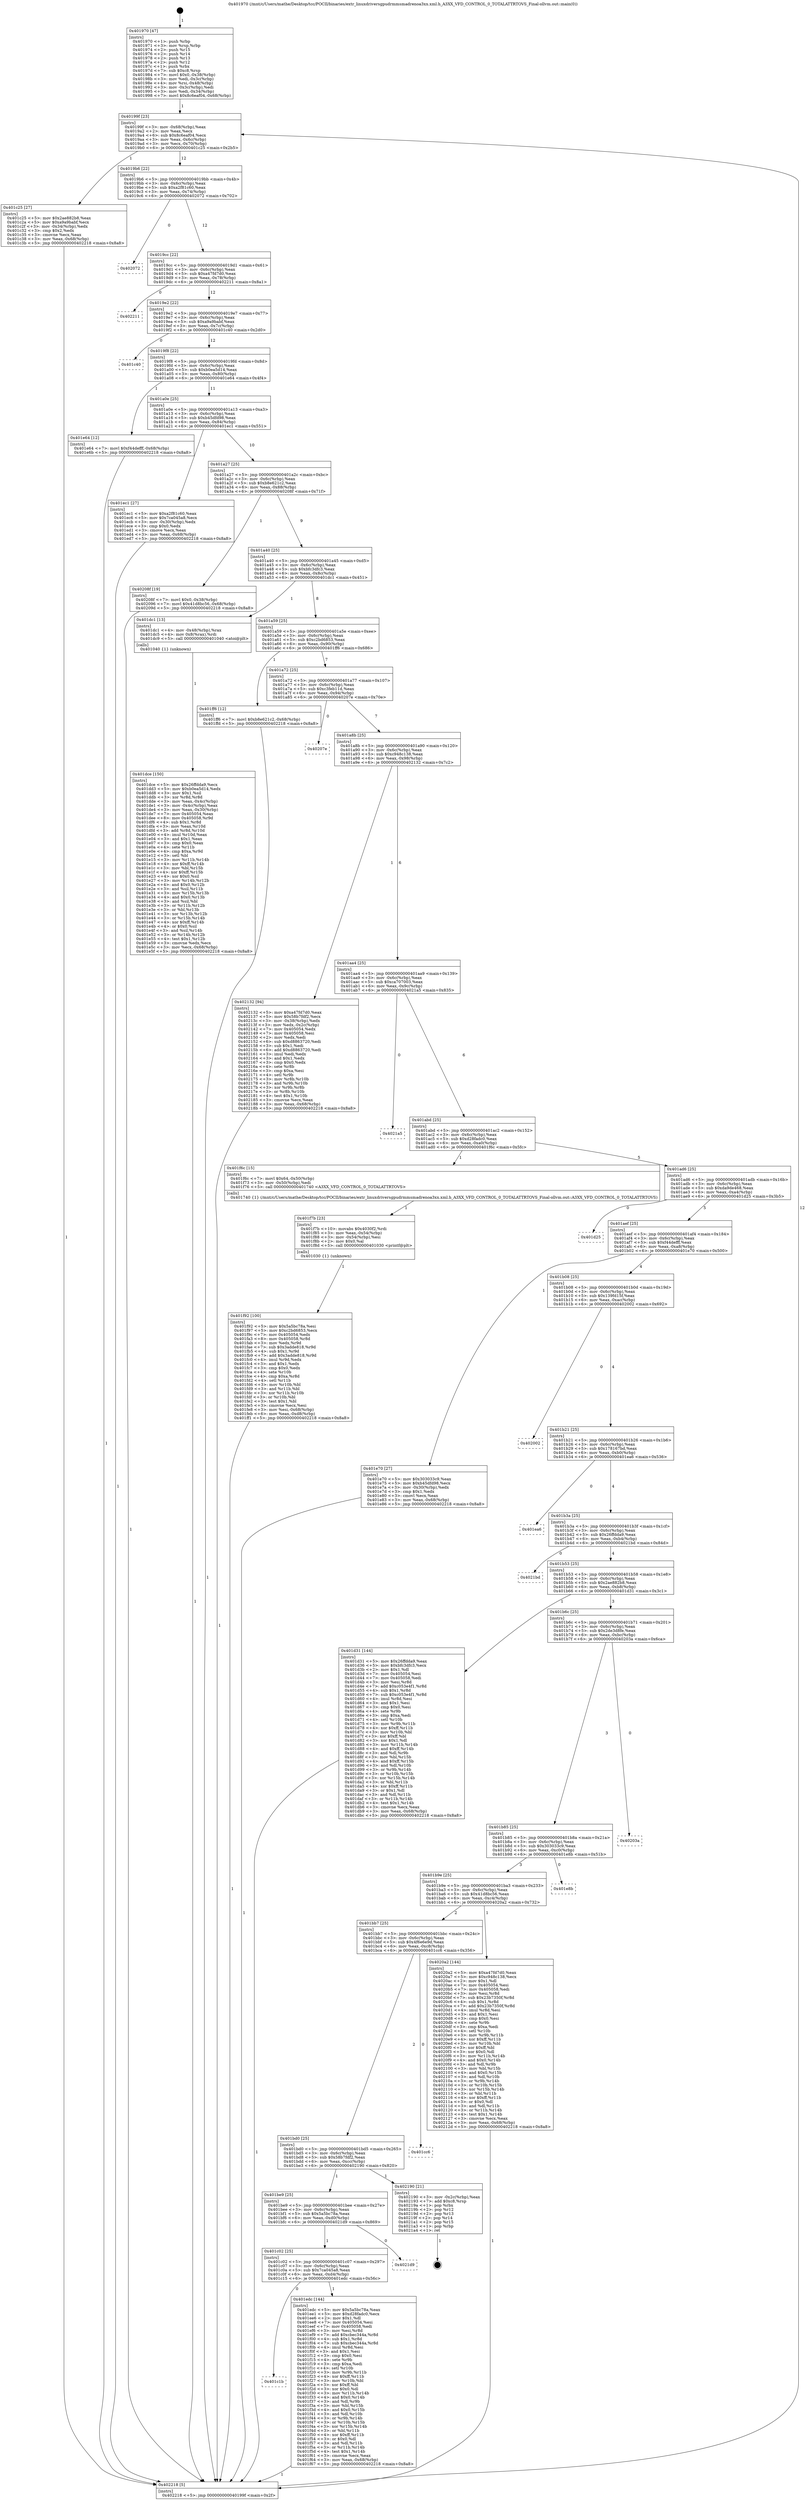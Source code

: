 digraph "0x401970" {
  label = "0x401970 (/mnt/c/Users/mathe/Desktop/tcc/POCII/binaries/extr_linuxdriversgpudrmmsmadrenoa3xx.xml.h_A3XX_VFD_CONTROL_0_TOTALATTRTOVS_Final-ollvm.out::main(0))"
  labelloc = "t"
  node[shape=record]

  Entry [label="",width=0.3,height=0.3,shape=circle,fillcolor=black,style=filled]
  "0x40199f" [label="{
     0x40199f [23]\l
     | [instrs]\l
     &nbsp;&nbsp;0x40199f \<+3\>: mov -0x68(%rbp),%eax\l
     &nbsp;&nbsp;0x4019a2 \<+2\>: mov %eax,%ecx\l
     &nbsp;&nbsp;0x4019a4 \<+6\>: sub $0x8c6eaf04,%ecx\l
     &nbsp;&nbsp;0x4019aa \<+3\>: mov %eax,-0x6c(%rbp)\l
     &nbsp;&nbsp;0x4019ad \<+3\>: mov %ecx,-0x70(%rbp)\l
     &nbsp;&nbsp;0x4019b0 \<+6\>: je 0000000000401c25 \<main+0x2b5\>\l
  }"]
  "0x401c25" [label="{
     0x401c25 [27]\l
     | [instrs]\l
     &nbsp;&nbsp;0x401c25 \<+5\>: mov $0x2ae882b8,%eax\l
     &nbsp;&nbsp;0x401c2a \<+5\>: mov $0xa9a9babf,%ecx\l
     &nbsp;&nbsp;0x401c2f \<+3\>: mov -0x34(%rbp),%edx\l
     &nbsp;&nbsp;0x401c32 \<+3\>: cmp $0x2,%edx\l
     &nbsp;&nbsp;0x401c35 \<+3\>: cmovne %ecx,%eax\l
     &nbsp;&nbsp;0x401c38 \<+3\>: mov %eax,-0x68(%rbp)\l
     &nbsp;&nbsp;0x401c3b \<+5\>: jmp 0000000000402218 \<main+0x8a8\>\l
  }"]
  "0x4019b6" [label="{
     0x4019b6 [22]\l
     | [instrs]\l
     &nbsp;&nbsp;0x4019b6 \<+5\>: jmp 00000000004019bb \<main+0x4b\>\l
     &nbsp;&nbsp;0x4019bb \<+3\>: mov -0x6c(%rbp),%eax\l
     &nbsp;&nbsp;0x4019be \<+5\>: sub $0xa2f81c60,%eax\l
     &nbsp;&nbsp;0x4019c3 \<+3\>: mov %eax,-0x74(%rbp)\l
     &nbsp;&nbsp;0x4019c6 \<+6\>: je 0000000000402072 \<main+0x702\>\l
  }"]
  "0x402218" [label="{
     0x402218 [5]\l
     | [instrs]\l
     &nbsp;&nbsp;0x402218 \<+5\>: jmp 000000000040199f \<main+0x2f\>\l
  }"]
  "0x401970" [label="{
     0x401970 [47]\l
     | [instrs]\l
     &nbsp;&nbsp;0x401970 \<+1\>: push %rbp\l
     &nbsp;&nbsp;0x401971 \<+3\>: mov %rsp,%rbp\l
     &nbsp;&nbsp;0x401974 \<+2\>: push %r15\l
     &nbsp;&nbsp;0x401976 \<+2\>: push %r14\l
     &nbsp;&nbsp;0x401978 \<+2\>: push %r13\l
     &nbsp;&nbsp;0x40197a \<+2\>: push %r12\l
     &nbsp;&nbsp;0x40197c \<+1\>: push %rbx\l
     &nbsp;&nbsp;0x40197d \<+7\>: sub $0xc8,%rsp\l
     &nbsp;&nbsp;0x401984 \<+7\>: movl $0x0,-0x38(%rbp)\l
     &nbsp;&nbsp;0x40198b \<+3\>: mov %edi,-0x3c(%rbp)\l
     &nbsp;&nbsp;0x40198e \<+4\>: mov %rsi,-0x48(%rbp)\l
     &nbsp;&nbsp;0x401992 \<+3\>: mov -0x3c(%rbp),%edi\l
     &nbsp;&nbsp;0x401995 \<+3\>: mov %edi,-0x34(%rbp)\l
     &nbsp;&nbsp;0x401998 \<+7\>: movl $0x8c6eaf04,-0x68(%rbp)\l
  }"]
  Exit [label="",width=0.3,height=0.3,shape=circle,fillcolor=black,style=filled,peripheries=2]
  "0x402072" [label="{
     0x402072\l
  }", style=dashed]
  "0x4019cc" [label="{
     0x4019cc [22]\l
     | [instrs]\l
     &nbsp;&nbsp;0x4019cc \<+5\>: jmp 00000000004019d1 \<main+0x61\>\l
     &nbsp;&nbsp;0x4019d1 \<+3\>: mov -0x6c(%rbp),%eax\l
     &nbsp;&nbsp;0x4019d4 \<+5\>: sub $0xa47fd7d0,%eax\l
     &nbsp;&nbsp;0x4019d9 \<+3\>: mov %eax,-0x78(%rbp)\l
     &nbsp;&nbsp;0x4019dc \<+6\>: je 0000000000402211 \<main+0x8a1\>\l
  }"]
  "0x401f92" [label="{
     0x401f92 [100]\l
     | [instrs]\l
     &nbsp;&nbsp;0x401f92 \<+5\>: mov $0x5a5bc78a,%esi\l
     &nbsp;&nbsp;0x401f97 \<+5\>: mov $0xc2bd6853,%ecx\l
     &nbsp;&nbsp;0x401f9c \<+7\>: mov 0x405054,%edx\l
     &nbsp;&nbsp;0x401fa3 \<+8\>: mov 0x405058,%r8d\l
     &nbsp;&nbsp;0x401fab \<+3\>: mov %edx,%r9d\l
     &nbsp;&nbsp;0x401fae \<+7\>: sub $0x3adde818,%r9d\l
     &nbsp;&nbsp;0x401fb5 \<+4\>: sub $0x1,%r9d\l
     &nbsp;&nbsp;0x401fb9 \<+7\>: add $0x3adde818,%r9d\l
     &nbsp;&nbsp;0x401fc0 \<+4\>: imul %r9d,%edx\l
     &nbsp;&nbsp;0x401fc4 \<+3\>: and $0x1,%edx\l
     &nbsp;&nbsp;0x401fc7 \<+3\>: cmp $0x0,%edx\l
     &nbsp;&nbsp;0x401fca \<+4\>: sete %r10b\l
     &nbsp;&nbsp;0x401fce \<+4\>: cmp $0xa,%r8d\l
     &nbsp;&nbsp;0x401fd2 \<+4\>: setl %r11b\l
     &nbsp;&nbsp;0x401fd6 \<+3\>: mov %r10b,%bl\l
     &nbsp;&nbsp;0x401fd9 \<+3\>: and %r11b,%bl\l
     &nbsp;&nbsp;0x401fdc \<+3\>: xor %r11b,%r10b\l
     &nbsp;&nbsp;0x401fdf \<+3\>: or %r10b,%bl\l
     &nbsp;&nbsp;0x401fe2 \<+3\>: test $0x1,%bl\l
     &nbsp;&nbsp;0x401fe5 \<+3\>: cmovne %ecx,%esi\l
     &nbsp;&nbsp;0x401fe8 \<+3\>: mov %esi,-0x68(%rbp)\l
     &nbsp;&nbsp;0x401feb \<+6\>: mov %eax,-0xd8(%rbp)\l
     &nbsp;&nbsp;0x401ff1 \<+5\>: jmp 0000000000402218 \<main+0x8a8\>\l
  }"]
  "0x402211" [label="{
     0x402211\l
  }", style=dashed]
  "0x4019e2" [label="{
     0x4019e2 [22]\l
     | [instrs]\l
     &nbsp;&nbsp;0x4019e2 \<+5\>: jmp 00000000004019e7 \<main+0x77\>\l
     &nbsp;&nbsp;0x4019e7 \<+3\>: mov -0x6c(%rbp),%eax\l
     &nbsp;&nbsp;0x4019ea \<+5\>: sub $0xa9a9babf,%eax\l
     &nbsp;&nbsp;0x4019ef \<+3\>: mov %eax,-0x7c(%rbp)\l
     &nbsp;&nbsp;0x4019f2 \<+6\>: je 0000000000401c40 \<main+0x2d0\>\l
  }"]
  "0x401f7b" [label="{
     0x401f7b [23]\l
     | [instrs]\l
     &nbsp;&nbsp;0x401f7b \<+10\>: movabs $0x4030f2,%rdi\l
     &nbsp;&nbsp;0x401f85 \<+3\>: mov %eax,-0x54(%rbp)\l
     &nbsp;&nbsp;0x401f88 \<+3\>: mov -0x54(%rbp),%esi\l
     &nbsp;&nbsp;0x401f8b \<+2\>: mov $0x0,%al\l
     &nbsp;&nbsp;0x401f8d \<+5\>: call 0000000000401030 \<printf@plt\>\l
     | [calls]\l
     &nbsp;&nbsp;0x401030 \{1\} (unknown)\l
  }"]
  "0x401c40" [label="{
     0x401c40\l
  }", style=dashed]
  "0x4019f8" [label="{
     0x4019f8 [22]\l
     | [instrs]\l
     &nbsp;&nbsp;0x4019f8 \<+5\>: jmp 00000000004019fd \<main+0x8d\>\l
     &nbsp;&nbsp;0x4019fd \<+3\>: mov -0x6c(%rbp),%eax\l
     &nbsp;&nbsp;0x401a00 \<+5\>: sub $0xb0ea5d14,%eax\l
     &nbsp;&nbsp;0x401a05 \<+3\>: mov %eax,-0x80(%rbp)\l
     &nbsp;&nbsp;0x401a08 \<+6\>: je 0000000000401e64 \<main+0x4f4\>\l
  }"]
  "0x401c1b" [label="{
     0x401c1b\l
  }", style=dashed]
  "0x401e64" [label="{
     0x401e64 [12]\l
     | [instrs]\l
     &nbsp;&nbsp;0x401e64 \<+7\>: movl $0xf44defff,-0x68(%rbp)\l
     &nbsp;&nbsp;0x401e6b \<+5\>: jmp 0000000000402218 \<main+0x8a8\>\l
  }"]
  "0x401a0e" [label="{
     0x401a0e [25]\l
     | [instrs]\l
     &nbsp;&nbsp;0x401a0e \<+5\>: jmp 0000000000401a13 \<main+0xa3\>\l
     &nbsp;&nbsp;0x401a13 \<+3\>: mov -0x6c(%rbp),%eax\l
     &nbsp;&nbsp;0x401a16 \<+5\>: sub $0xb45dfd98,%eax\l
     &nbsp;&nbsp;0x401a1b \<+6\>: mov %eax,-0x84(%rbp)\l
     &nbsp;&nbsp;0x401a21 \<+6\>: je 0000000000401ec1 \<main+0x551\>\l
  }"]
  "0x401edc" [label="{
     0x401edc [144]\l
     | [instrs]\l
     &nbsp;&nbsp;0x401edc \<+5\>: mov $0x5a5bc78a,%eax\l
     &nbsp;&nbsp;0x401ee1 \<+5\>: mov $0xd28fadc0,%ecx\l
     &nbsp;&nbsp;0x401ee6 \<+2\>: mov $0x1,%dl\l
     &nbsp;&nbsp;0x401ee8 \<+7\>: mov 0x405054,%esi\l
     &nbsp;&nbsp;0x401eef \<+7\>: mov 0x405058,%edi\l
     &nbsp;&nbsp;0x401ef6 \<+3\>: mov %esi,%r8d\l
     &nbsp;&nbsp;0x401ef9 \<+7\>: add $0xcbec344a,%r8d\l
     &nbsp;&nbsp;0x401f00 \<+4\>: sub $0x1,%r8d\l
     &nbsp;&nbsp;0x401f04 \<+7\>: sub $0xcbec344a,%r8d\l
     &nbsp;&nbsp;0x401f0b \<+4\>: imul %r8d,%esi\l
     &nbsp;&nbsp;0x401f0f \<+3\>: and $0x1,%esi\l
     &nbsp;&nbsp;0x401f12 \<+3\>: cmp $0x0,%esi\l
     &nbsp;&nbsp;0x401f15 \<+4\>: sete %r9b\l
     &nbsp;&nbsp;0x401f19 \<+3\>: cmp $0xa,%edi\l
     &nbsp;&nbsp;0x401f1c \<+4\>: setl %r10b\l
     &nbsp;&nbsp;0x401f20 \<+3\>: mov %r9b,%r11b\l
     &nbsp;&nbsp;0x401f23 \<+4\>: xor $0xff,%r11b\l
     &nbsp;&nbsp;0x401f27 \<+3\>: mov %r10b,%bl\l
     &nbsp;&nbsp;0x401f2a \<+3\>: xor $0xff,%bl\l
     &nbsp;&nbsp;0x401f2d \<+3\>: xor $0x0,%dl\l
     &nbsp;&nbsp;0x401f30 \<+3\>: mov %r11b,%r14b\l
     &nbsp;&nbsp;0x401f33 \<+4\>: and $0x0,%r14b\l
     &nbsp;&nbsp;0x401f37 \<+3\>: and %dl,%r9b\l
     &nbsp;&nbsp;0x401f3a \<+3\>: mov %bl,%r15b\l
     &nbsp;&nbsp;0x401f3d \<+4\>: and $0x0,%r15b\l
     &nbsp;&nbsp;0x401f41 \<+3\>: and %dl,%r10b\l
     &nbsp;&nbsp;0x401f44 \<+3\>: or %r9b,%r14b\l
     &nbsp;&nbsp;0x401f47 \<+3\>: or %r10b,%r15b\l
     &nbsp;&nbsp;0x401f4a \<+3\>: xor %r15b,%r14b\l
     &nbsp;&nbsp;0x401f4d \<+3\>: or %bl,%r11b\l
     &nbsp;&nbsp;0x401f50 \<+4\>: xor $0xff,%r11b\l
     &nbsp;&nbsp;0x401f54 \<+3\>: or $0x0,%dl\l
     &nbsp;&nbsp;0x401f57 \<+3\>: and %dl,%r11b\l
     &nbsp;&nbsp;0x401f5a \<+3\>: or %r11b,%r14b\l
     &nbsp;&nbsp;0x401f5d \<+4\>: test $0x1,%r14b\l
     &nbsp;&nbsp;0x401f61 \<+3\>: cmovne %ecx,%eax\l
     &nbsp;&nbsp;0x401f64 \<+3\>: mov %eax,-0x68(%rbp)\l
     &nbsp;&nbsp;0x401f67 \<+5\>: jmp 0000000000402218 \<main+0x8a8\>\l
  }"]
  "0x401ec1" [label="{
     0x401ec1 [27]\l
     | [instrs]\l
     &nbsp;&nbsp;0x401ec1 \<+5\>: mov $0xa2f81c60,%eax\l
     &nbsp;&nbsp;0x401ec6 \<+5\>: mov $0x7ca045a8,%ecx\l
     &nbsp;&nbsp;0x401ecb \<+3\>: mov -0x30(%rbp),%edx\l
     &nbsp;&nbsp;0x401ece \<+3\>: cmp $0x0,%edx\l
     &nbsp;&nbsp;0x401ed1 \<+3\>: cmove %ecx,%eax\l
     &nbsp;&nbsp;0x401ed4 \<+3\>: mov %eax,-0x68(%rbp)\l
     &nbsp;&nbsp;0x401ed7 \<+5\>: jmp 0000000000402218 \<main+0x8a8\>\l
  }"]
  "0x401a27" [label="{
     0x401a27 [25]\l
     | [instrs]\l
     &nbsp;&nbsp;0x401a27 \<+5\>: jmp 0000000000401a2c \<main+0xbc\>\l
     &nbsp;&nbsp;0x401a2c \<+3\>: mov -0x6c(%rbp),%eax\l
     &nbsp;&nbsp;0x401a2f \<+5\>: sub $0xb8e621c2,%eax\l
     &nbsp;&nbsp;0x401a34 \<+6\>: mov %eax,-0x88(%rbp)\l
     &nbsp;&nbsp;0x401a3a \<+6\>: je 000000000040208f \<main+0x71f\>\l
  }"]
  "0x401c02" [label="{
     0x401c02 [25]\l
     | [instrs]\l
     &nbsp;&nbsp;0x401c02 \<+5\>: jmp 0000000000401c07 \<main+0x297\>\l
     &nbsp;&nbsp;0x401c07 \<+3\>: mov -0x6c(%rbp),%eax\l
     &nbsp;&nbsp;0x401c0a \<+5\>: sub $0x7ca045a8,%eax\l
     &nbsp;&nbsp;0x401c0f \<+6\>: mov %eax,-0xd4(%rbp)\l
     &nbsp;&nbsp;0x401c15 \<+6\>: je 0000000000401edc \<main+0x56c\>\l
  }"]
  "0x40208f" [label="{
     0x40208f [19]\l
     | [instrs]\l
     &nbsp;&nbsp;0x40208f \<+7\>: movl $0x0,-0x38(%rbp)\l
     &nbsp;&nbsp;0x402096 \<+7\>: movl $0x41d8bc56,-0x68(%rbp)\l
     &nbsp;&nbsp;0x40209d \<+5\>: jmp 0000000000402218 \<main+0x8a8\>\l
  }"]
  "0x401a40" [label="{
     0x401a40 [25]\l
     | [instrs]\l
     &nbsp;&nbsp;0x401a40 \<+5\>: jmp 0000000000401a45 \<main+0xd5\>\l
     &nbsp;&nbsp;0x401a45 \<+3\>: mov -0x6c(%rbp),%eax\l
     &nbsp;&nbsp;0x401a48 \<+5\>: sub $0xbfc3dfc3,%eax\l
     &nbsp;&nbsp;0x401a4d \<+6\>: mov %eax,-0x8c(%rbp)\l
     &nbsp;&nbsp;0x401a53 \<+6\>: je 0000000000401dc1 \<main+0x451\>\l
  }"]
  "0x4021d9" [label="{
     0x4021d9\l
  }", style=dashed]
  "0x401dc1" [label="{
     0x401dc1 [13]\l
     | [instrs]\l
     &nbsp;&nbsp;0x401dc1 \<+4\>: mov -0x48(%rbp),%rax\l
     &nbsp;&nbsp;0x401dc5 \<+4\>: mov 0x8(%rax),%rdi\l
     &nbsp;&nbsp;0x401dc9 \<+5\>: call 0000000000401040 \<atoi@plt\>\l
     | [calls]\l
     &nbsp;&nbsp;0x401040 \{1\} (unknown)\l
  }"]
  "0x401a59" [label="{
     0x401a59 [25]\l
     | [instrs]\l
     &nbsp;&nbsp;0x401a59 \<+5\>: jmp 0000000000401a5e \<main+0xee\>\l
     &nbsp;&nbsp;0x401a5e \<+3\>: mov -0x6c(%rbp),%eax\l
     &nbsp;&nbsp;0x401a61 \<+5\>: sub $0xc2bd6853,%eax\l
     &nbsp;&nbsp;0x401a66 \<+6\>: mov %eax,-0x90(%rbp)\l
     &nbsp;&nbsp;0x401a6c \<+6\>: je 0000000000401ff6 \<main+0x686\>\l
  }"]
  "0x401be9" [label="{
     0x401be9 [25]\l
     | [instrs]\l
     &nbsp;&nbsp;0x401be9 \<+5\>: jmp 0000000000401bee \<main+0x27e\>\l
     &nbsp;&nbsp;0x401bee \<+3\>: mov -0x6c(%rbp),%eax\l
     &nbsp;&nbsp;0x401bf1 \<+5\>: sub $0x5a5bc78a,%eax\l
     &nbsp;&nbsp;0x401bf6 \<+6\>: mov %eax,-0xd0(%rbp)\l
     &nbsp;&nbsp;0x401bfc \<+6\>: je 00000000004021d9 \<main+0x869\>\l
  }"]
  "0x401ff6" [label="{
     0x401ff6 [12]\l
     | [instrs]\l
     &nbsp;&nbsp;0x401ff6 \<+7\>: movl $0xb8e621c2,-0x68(%rbp)\l
     &nbsp;&nbsp;0x401ffd \<+5\>: jmp 0000000000402218 \<main+0x8a8\>\l
  }"]
  "0x401a72" [label="{
     0x401a72 [25]\l
     | [instrs]\l
     &nbsp;&nbsp;0x401a72 \<+5\>: jmp 0000000000401a77 \<main+0x107\>\l
     &nbsp;&nbsp;0x401a77 \<+3\>: mov -0x6c(%rbp),%eax\l
     &nbsp;&nbsp;0x401a7a \<+5\>: sub $0xc3feb11d,%eax\l
     &nbsp;&nbsp;0x401a7f \<+6\>: mov %eax,-0x94(%rbp)\l
     &nbsp;&nbsp;0x401a85 \<+6\>: je 000000000040207e \<main+0x70e\>\l
  }"]
  "0x402190" [label="{
     0x402190 [21]\l
     | [instrs]\l
     &nbsp;&nbsp;0x402190 \<+3\>: mov -0x2c(%rbp),%eax\l
     &nbsp;&nbsp;0x402193 \<+7\>: add $0xc8,%rsp\l
     &nbsp;&nbsp;0x40219a \<+1\>: pop %rbx\l
     &nbsp;&nbsp;0x40219b \<+2\>: pop %r12\l
     &nbsp;&nbsp;0x40219d \<+2\>: pop %r13\l
     &nbsp;&nbsp;0x40219f \<+2\>: pop %r14\l
     &nbsp;&nbsp;0x4021a1 \<+2\>: pop %r15\l
     &nbsp;&nbsp;0x4021a3 \<+1\>: pop %rbp\l
     &nbsp;&nbsp;0x4021a4 \<+1\>: ret\l
  }"]
  "0x40207e" [label="{
     0x40207e\l
  }", style=dashed]
  "0x401a8b" [label="{
     0x401a8b [25]\l
     | [instrs]\l
     &nbsp;&nbsp;0x401a8b \<+5\>: jmp 0000000000401a90 \<main+0x120\>\l
     &nbsp;&nbsp;0x401a90 \<+3\>: mov -0x6c(%rbp),%eax\l
     &nbsp;&nbsp;0x401a93 \<+5\>: sub $0xc948c138,%eax\l
     &nbsp;&nbsp;0x401a98 \<+6\>: mov %eax,-0x98(%rbp)\l
     &nbsp;&nbsp;0x401a9e \<+6\>: je 0000000000402132 \<main+0x7c2\>\l
  }"]
  "0x401bd0" [label="{
     0x401bd0 [25]\l
     | [instrs]\l
     &nbsp;&nbsp;0x401bd0 \<+5\>: jmp 0000000000401bd5 \<main+0x265\>\l
     &nbsp;&nbsp;0x401bd5 \<+3\>: mov -0x6c(%rbp),%eax\l
     &nbsp;&nbsp;0x401bd8 \<+5\>: sub $0x58b7fdf2,%eax\l
     &nbsp;&nbsp;0x401bdd \<+6\>: mov %eax,-0xcc(%rbp)\l
     &nbsp;&nbsp;0x401be3 \<+6\>: je 0000000000402190 \<main+0x820\>\l
  }"]
  "0x402132" [label="{
     0x402132 [94]\l
     | [instrs]\l
     &nbsp;&nbsp;0x402132 \<+5\>: mov $0xa47fd7d0,%eax\l
     &nbsp;&nbsp;0x402137 \<+5\>: mov $0x58b7fdf2,%ecx\l
     &nbsp;&nbsp;0x40213c \<+3\>: mov -0x38(%rbp),%edx\l
     &nbsp;&nbsp;0x40213f \<+3\>: mov %edx,-0x2c(%rbp)\l
     &nbsp;&nbsp;0x402142 \<+7\>: mov 0x405054,%edx\l
     &nbsp;&nbsp;0x402149 \<+7\>: mov 0x405058,%esi\l
     &nbsp;&nbsp;0x402150 \<+2\>: mov %edx,%edi\l
     &nbsp;&nbsp;0x402152 \<+6\>: sub $0xd8863720,%edi\l
     &nbsp;&nbsp;0x402158 \<+3\>: sub $0x1,%edi\l
     &nbsp;&nbsp;0x40215b \<+6\>: add $0xd8863720,%edi\l
     &nbsp;&nbsp;0x402161 \<+3\>: imul %edi,%edx\l
     &nbsp;&nbsp;0x402164 \<+3\>: and $0x1,%edx\l
     &nbsp;&nbsp;0x402167 \<+3\>: cmp $0x0,%edx\l
     &nbsp;&nbsp;0x40216a \<+4\>: sete %r8b\l
     &nbsp;&nbsp;0x40216e \<+3\>: cmp $0xa,%esi\l
     &nbsp;&nbsp;0x402171 \<+4\>: setl %r9b\l
     &nbsp;&nbsp;0x402175 \<+3\>: mov %r8b,%r10b\l
     &nbsp;&nbsp;0x402178 \<+3\>: and %r9b,%r10b\l
     &nbsp;&nbsp;0x40217b \<+3\>: xor %r9b,%r8b\l
     &nbsp;&nbsp;0x40217e \<+3\>: or %r8b,%r10b\l
     &nbsp;&nbsp;0x402181 \<+4\>: test $0x1,%r10b\l
     &nbsp;&nbsp;0x402185 \<+3\>: cmovne %ecx,%eax\l
     &nbsp;&nbsp;0x402188 \<+3\>: mov %eax,-0x68(%rbp)\l
     &nbsp;&nbsp;0x40218b \<+5\>: jmp 0000000000402218 \<main+0x8a8\>\l
  }"]
  "0x401aa4" [label="{
     0x401aa4 [25]\l
     | [instrs]\l
     &nbsp;&nbsp;0x401aa4 \<+5\>: jmp 0000000000401aa9 \<main+0x139\>\l
     &nbsp;&nbsp;0x401aa9 \<+3\>: mov -0x6c(%rbp),%eax\l
     &nbsp;&nbsp;0x401aac \<+5\>: sub $0xca707003,%eax\l
     &nbsp;&nbsp;0x401ab1 \<+6\>: mov %eax,-0x9c(%rbp)\l
     &nbsp;&nbsp;0x401ab7 \<+6\>: je 00000000004021a5 \<main+0x835\>\l
  }"]
  "0x401cc6" [label="{
     0x401cc6\l
  }", style=dashed]
  "0x4021a5" [label="{
     0x4021a5\l
  }", style=dashed]
  "0x401abd" [label="{
     0x401abd [25]\l
     | [instrs]\l
     &nbsp;&nbsp;0x401abd \<+5\>: jmp 0000000000401ac2 \<main+0x152\>\l
     &nbsp;&nbsp;0x401ac2 \<+3\>: mov -0x6c(%rbp),%eax\l
     &nbsp;&nbsp;0x401ac5 \<+5\>: sub $0xd28fadc0,%eax\l
     &nbsp;&nbsp;0x401aca \<+6\>: mov %eax,-0xa0(%rbp)\l
     &nbsp;&nbsp;0x401ad0 \<+6\>: je 0000000000401f6c \<main+0x5fc\>\l
  }"]
  "0x401bb7" [label="{
     0x401bb7 [25]\l
     | [instrs]\l
     &nbsp;&nbsp;0x401bb7 \<+5\>: jmp 0000000000401bbc \<main+0x24c\>\l
     &nbsp;&nbsp;0x401bbc \<+3\>: mov -0x6c(%rbp),%eax\l
     &nbsp;&nbsp;0x401bbf \<+5\>: sub $0x4f6e6e9d,%eax\l
     &nbsp;&nbsp;0x401bc4 \<+6\>: mov %eax,-0xc8(%rbp)\l
     &nbsp;&nbsp;0x401bca \<+6\>: je 0000000000401cc6 \<main+0x356\>\l
  }"]
  "0x401f6c" [label="{
     0x401f6c [15]\l
     | [instrs]\l
     &nbsp;&nbsp;0x401f6c \<+7\>: movl $0x64,-0x50(%rbp)\l
     &nbsp;&nbsp;0x401f73 \<+3\>: mov -0x50(%rbp),%edi\l
     &nbsp;&nbsp;0x401f76 \<+5\>: call 0000000000401740 \<A3XX_VFD_CONTROL_0_TOTALATTRTOVS\>\l
     | [calls]\l
     &nbsp;&nbsp;0x401740 \{1\} (/mnt/c/Users/mathe/Desktop/tcc/POCII/binaries/extr_linuxdriversgpudrmmsmadrenoa3xx.xml.h_A3XX_VFD_CONTROL_0_TOTALATTRTOVS_Final-ollvm.out::A3XX_VFD_CONTROL_0_TOTALATTRTOVS)\l
  }"]
  "0x401ad6" [label="{
     0x401ad6 [25]\l
     | [instrs]\l
     &nbsp;&nbsp;0x401ad6 \<+5\>: jmp 0000000000401adb \<main+0x16b\>\l
     &nbsp;&nbsp;0x401adb \<+3\>: mov -0x6c(%rbp),%eax\l
     &nbsp;&nbsp;0x401ade \<+5\>: sub $0xda9de468,%eax\l
     &nbsp;&nbsp;0x401ae3 \<+6\>: mov %eax,-0xa4(%rbp)\l
     &nbsp;&nbsp;0x401ae9 \<+6\>: je 0000000000401d25 \<main+0x3b5\>\l
  }"]
  "0x4020a2" [label="{
     0x4020a2 [144]\l
     | [instrs]\l
     &nbsp;&nbsp;0x4020a2 \<+5\>: mov $0xa47fd7d0,%eax\l
     &nbsp;&nbsp;0x4020a7 \<+5\>: mov $0xc948c138,%ecx\l
     &nbsp;&nbsp;0x4020ac \<+2\>: mov $0x1,%dl\l
     &nbsp;&nbsp;0x4020ae \<+7\>: mov 0x405054,%esi\l
     &nbsp;&nbsp;0x4020b5 \<+7\>: mov 0x405058,%edi\l
     &nbsp;&nbsp;0x4020bc \<+3\>: mov %esi,%r8d\l
     &nbsp;&nbsp;0x4020bf \<+7\>: sub $0x23b7350f,%r8d\l
     &nbsp;&nbsp;0x4020c6 \<+4\>: sub $0x1,%r8d\l
     &nbsp;&nbsp;0x4020ca \<+7\>: add $0x23b7350f,%r8d\l
     &nbsp;&nbsp;0x4020d1 \<+4\>: imul %r8d,%esi\l
     &nbsp;&nbsp;0x4020d5 \<+3\>: and $0x1,%esi\l
     &nbsp;&nbsp;0x4020d8 \<+3\>: cmp $0x0,%esi\l
     &nbsp;&nbsp;0x4020db \<+4\>: sete %r9b\l
     &nbsp;&nbsp;0x4020df \<+3\>: cmp $0xa,%edi\l
     &nbsp;&nbsp;0x4020e2 \<+4\>: setl %r10b\l
     &nbsp;&nbsp;0x4020e6 \<+3\>: mov %r9b,%r11b\l
     &nbsp;&nbsp;0x4020e9 \<+4\>: xor $0xff,%r11b\l
     &nbsp;&nbsp;0x4020ed \<+3\>: mov %r10b,%bl\l
     &nbsp;&nbsp;0x4020f0 \<+3\>: xor $0xff,%bl\l
     &nbsp;&nbsp;0x4020f3 \<+3\>: xor $0x0,%dl\l
     &nbsp;&nbsp;0x4020f6 \<+3\>: mov %r11b,%r14b\l
     &nbsp;&nbsp;0x4020f9 \<+4\>: and $0x0,%r14b\l
     &nbsp;&nbsp;0x4020fd \<+3\>: and %dl,%r9b\l
     &nbsp;&nbsp;0x402100 \<+3\>: mov %bl,%r15b\l
     &nbsp;&nbsp;0x402103 \<+4\>: and $0x0,%r15b\l
     &nbsp;&nbsp;0x402107 \<+3\>: and %dl,%r10b\l
     &nbsp;&nbsp;0x40210a \<+3\>: or %r9b,%r14b\l
     &nbsp;&nbsp;0x40210d \<+3\>: or %r10b,%r15b\l
     &nbsp;&nbsp;0x402110 \<+3\>: xor %r15b,%r14b\l
     &nbsp;&nbsp;0x402113 \<+3\>: or %bl,%r11b\l
     &nbsp;&nbsp;0x402116 \<+4\>: xor $0xff,%r11b\l
     &nbsp;&nbsp;0x40211a \<+3\>: or $0x0,%dl\l
     &nbsp;&nbsp;0x40211d \<+3\>: and %dl,%r11b\l
     &nbsp;&nbsp;0x402120 \<+3\>: or %r11b,%r14b\l
     &nbsp;&nbsp;0x402123 \<+4\>: test $0x1,%r14b\l
     &nbsp;&nbsp;0x402127 \<+3\>: cmovne %ecx,%eax\l
     &nbsp;&nbsp;0x40212a \<+3\>: mov %eax,-0x68(%rbp)\l
     &nbsp;&nbsp;0x40212d \<+5\>: jmp 0000000000402218 \<main+0x8a8\>\l
  }"]
  "0x401d25" [label="{
     0x401d25\l
  }", style=dashed]
  "0x401aef" [label="{
     0x401aef [25]\l
     | [instrs]\l
     &nbsp;&nbsp;0x401aef \<+5\>: jmp 0000000000401af4 \<main+0x184\>\l
     &nbsp;&nbsp;0x401af4 \<+3\>: mov -0x6c(%rbp),%eax\l
     &nbsp;&nbsp;0x401af7 \<+5\>: sub $0xf44defff,%eax\l
     &nbsp;&nbsp;0x401afc \<+6\>: mov %eax,-0xa8(%rbp)\l
     &nbsp;&nbsp;0x401b02 \<+6\>: je 0000000000401e70 \<main+0x500\>\l
  }"]
  "0x401b9e" [label="{
     0x401b9e [25]\l
     | [instrs]\l
     &nbsp;&nbsp;0x401b9e \<+5\>: jmp 0000000000401ba3 \<main+0x233\>\l
     &nbsp;&nbsp;0x401ba3 \<+3\>: mov -0x6c(%rbp),%eax\l
     &nbsp;&nbsp;0x401ba6 \<+5\>: sub $0x41d8bc56,%eax\l
     &nbsp;&nbsp;0x401bab \<+6\>: mov %eax,-0xc4(%rbp)\l
     &nbsp;&nbsp;0x401bb1 \<+6\>: je 00000000004020a2 \<main+0x732\>\l
  }"]
  "0x401e70" [label="{
     0x401e70 [27]\l
     | [instrs]\l
     &nbsp;&nbsp;0x401e70 \<+5\>: mov $0x303033c9,%eax\l
     &nbsp;&nbsp;0x401e75 \<+5\>: mov $0xb45dfd98,%ecx\l
     &nbsp;&nbsp;0x401e7a \<+3\>: mov -0x30(%rbp),%edx\l
     &nbsp;&nbsp;0x401e7d \<+3\>: cmp $0x1,%edx\l
     &nbsp;&nbsp;0x401e80 \<+3\>: cmovl %ecx,%eax\l
     &nbsp;&nbsp;0x401e83 \<+3\>: mov %eax,-0x68(%rbp)\l
     &nbsp;&nbsp;0x401e86 \<+5\>: jmp 0000000000402218 \<main+0x8a8\>\l
  }"]
  "0x401b08" [label="{
     0x401b08 [25]\l
     | [instrs]\l
     &nbsp;&nbsp;0x401b08 \<+5\>: jmp 0000000000401b0d \<main+0x19d\>\l
     &nbsp;&nbsp;0x401b0d \<+3\>: mov -0x6c(%rbp),%eax\l
     &nbsp;&nbsp;0x401b10 \<+5\>: sub $0x139fd15f,%eax\l
     &nbsp;&nbsp;0x401b15 \<+6\>: mov %eax,-0xac(%rbp)\l
     &nbsp;&nbsp;0x401b1b \<+6\>: je 0000000000402002 \<main+0x692\>\l
  }"]
  "0x401e8b" [label="{
     0x401e8b\l
  }", style=dashed]
  "0x402002" [label="{
     0x402002\l
  }", style=dashed]
  "0x401b21" [label="{
     0x401b21 [25]\l
     | [instrs]\l
     &nbsp;&nbsp;0x401b21 \<+5\>: jmp 0000000000401b26 \<main+0x1b6\>\l
     &nbsp;&nbsp;0x401b26 \<+3\>: mov -0x6c(%rbp),%eax\l
     &nbsp;&nbsp;0x401b29 \<+5\>: sub $0x178167bd,%eax\l
     &nbsp;&nbsp;0x401b2e \<+6\>: mov %eax,-0xb0(%rbp)\l
     &nbsp;&nbsp;0x401b34 \<+6\>: je 0000000000401ea6 \<main+0x536\>\l
  }"]
  "0x401b85" [label="{
     0x401b85 [25]\l
     | [instrs]\l
     &nbsp;&nbsp;0x401b85 \<+5\>: jmp 0000000000401b8a \<main+0x21a\>\l
     &nbsp;&nbsp;0x401b8a \<+3\>: mov -0x6c(%rbp),%eax\l
     &nbsp;&nbsp;0x401b8d \<+5\>: sub $0x303033c9,%eax\l
     &nbsp;&nbsp;0x401b92 \<+6\>: mov %eax,-0xc0(%rbp)\l
     &nbsp;&nbsp;0x401b98 \<+6\>: je 0000000000401e8b \<main+0x51b\>\l
  }"]
  "0x401ea6" [label="{
     0x401ea6\l
  }", style=dashed]
  "0x401b3a" [label="{
     0x401b3a [25]\l
     | [instrs]\l
     &nbsp;&nbsp;0x401b3a \<+5\>: jmp 0000000000401b3f \<main+0x1cf\>\l
     &nbsp;&nbsp;0x401b3f \<+3\>: mov -0x6c(%rbp),%eax\l
     &nbsp;&nbsp;0x401b42 \<+5\>: sub $0x26ffdda9,%eax\l
     &nbsp;&nbsp;0x401b47 \<+6\>: mov %eax,-0xb4(%rbp)\l
     &nbsp;&nbsp;0x401b4d \<+6\>: je 00000000004021bd \<main+0x84d\>\l
  }"]
  "0x40203a" [label="{
     0x40203a\l
  }", style=dashed]
  "0x4021bd" [label="{
     0x4021bd\l
  }", style=dashed]
  "0x401b53" [label="{
     0x401b53 [25]\l
     | [instrs]\l
     &nbsp;&nbsp;0x401b53 \<+5\>: jmp 0000000000401b58 \<main+0x1e8\>\l
     &nbsp;&nbsp;0x401b58 \<+3\>: mov -0x6c(%rbp),%eax\l
     &nbsp;&nbsp;0x401b5b \<+5\>: sub $0x2ae882b8,%eax\l
     &nbsp;&nbsp;0x401b60 \<+6\>: mov %eax,-0xb8(%rbp)\l
     &nbsp;&nbsp;0x401b66 \<+6\>: je 0000000000401d31 \<main+0x3c1\>\l
  }"]
  "0x401dce" [label="{
     0x401dce [150]\l
     | [instrs]\l
     &nbsp;&nbsp;0x401dce \<+5\>: mov $0x26ffdda9,%ecx\l
     &nbsp;&nbsp;0x401dd3 \<+5\>: mov $0xb0ea5d14,%edx\l
     &nbsp;&nbsp;0x401dd8 \<+3\>: mov $0x1,%sil\l
     &nbsp;&nbsp;0x401ddb \<+3\>: xor %r8d,%r8d\l
     &nbsp;&nbsp;0x401dde \<+3\>: mov %eax,-0x4c(%rbp)\l
     &nbsp;&nbsp;0x401de1 \<+3\>: mov -0x4c(%rbp),%eax\l
     &nbsp;&nbsp;0x401de4 \<+3\>: mov %eax,-0x30(%rbp)\l
     &nbsp;&nbsp;0x401de7 \<+7\>: mov 0x405054,%eax\l
     &nbsp;&nbsp;0x401dee \<+8\>: mov 0x405058,%r9d\l
     &nbsp;&nbsp;0x401df6 \<+4\>: sub $0x1,%r8d\l
     &nbsp;&nbsp;0x401dfa \<+3\>: mov %eax,%r10d\l
     &nbsp;&nbsp;0x401dfd \<+3\>: add %r8d,%r10d\l
     &nbsp;&nbsp;0x401e00 \<+4\>: imul %r10d,%eax\l
     &nbsp;&nbsp;0x401e04 \<+3\>: and $0x1,%eax\l
     &nbsp;&nbsp;0x401e07 \<+3\>: cmp $0x0,%eax\l
     &nbsp;&nbsp;0x401e0a \<+4\>: sete %r11b\l
     &nbsp;&nbsp;0x401e0e \<+4\>: cmp $0xa,%r9d\l
     &nbsp;&nbsp;0x401e12 \<+3\>: setl %bl\l
     &nbsp;&nbsp;0x401e15 \<+3\>: mov %r11b,%r14b\l
     &nbsp;&nbsp;0x401e18 \<+4\>: xor $0xff,%r14b\l
     &nbsp;&nbsp;0x401e1c \<+3\>: mov %bl,%r15b\l
     &nbsp;&nbsp;0x401e1f \<+4\>: xor $0xff,%r15b\l
     &nbsp;&nbsp;0x401e23 \<+4\>: xor $0x0,%sil\l
     &nbsp;&nbsp;0x401e27 \<+3\>: mov %r14b,%r12b\l
     &nbsp;&nbsp;0x401e2a \<+4\>: and $0x0,%r12b\l
     &nbsp;&nbsp;0x401e2e \<+3\>: and %sil,%r11b\l
     &nbsp;&nbsp;0x401e31 \<+3\>: mov %r15b,%r13b\l
     &nbsp;&nbsp;0x401e34 \<+4\>: and $0x0,%r13b\l
     &nbsp;&nbsp;0x401e38 \<+3\>: and %sil,%bl\l
     &nbsp;&nbsp;0x401e3b \<+3\>: or %r11b,%r12b\l
     &nbsp;&nbsp;0x401e3e \<+3\>: or %bl,%r13b\l
     &nbsp;&nbsp;0x401e41 \<+3\>: xor %r13b,%r12b\l
     &nbsp;&nbsp;0x401e44 \<+3\>: or %r15b,%r14b\l
     &nbsp;&nbsp;0x401e47 \<+4\>: xor $0xff,%r14b\l
     &nbsp;&nbsp;0x401e4b \<+4\>: or $0x0,%sil\l
     &nbsp;&nbsp;0x401e4f \<+3\>: and %sil,%r14b\l
     &nbsp;&nbsp;0x401e52 \<+3\>: or %r14b,%r12b\l
     &nbsp;&nbsp;0x401e55 \<+4\>: test $0x1,%r12b\l
     &nbsp;&nbsp;0x401e59 \<+3\>: cmovne %edx,%ecx\l
     &nbsp;&nbsp;0x401e5c \<+3\>: mov %ecx,-0x68(%rbp)\l
     &nbsp;&nbsp;0x401e5f \<+5\>: jmp 0000000000402218 \<main+0x8a8\>\l
  }"]
  "0x401d31" [label="{
     0x401d31 [144]\l
     | [instrs]\l
     &nbsp;&nbsp;0x401d31 \<+5\>: mov $0x26ffdda9,%eax\l
     &nbsp;&nbsp;0x401d36 \<+5\>: mov $0xbfc3dfc3,%ecx\l
     &nbsp;&nbsp;0x401d3b \<+2\>: mov $0x1,%dl\l
     &nbsp;&nbsp;0x401d3d \<+7\>: mov 0x405054,%esi\l
     &nbsp;&nbsp;0x401d44 \<+7\>: mov 0x405058,%edi\l
     &nbsp;&nbsp;0x401d4b \<+3\>: mov %esi,%r8d\l
     &nbsp;&nbsp;0x401d4e \<+7\>: add $0xc053e4f1,%r8d\l
     &nbsp;&nbsp;0x401d55 \<+4\>: sub $0x1,%r8d\l
     &nbsp;&nbsp;0x401d59 \<+7\>: sub $0xc053e4f1,%r8d\l
     &nbsp;&nbsp;0x401d60 \<+4\>: imul %r8d,%esi\l
     &nbsp;&nbsp;0x401d64 \<+3\>: and $0x1,%esi\l
     &nbsp;&nbsp;0x401d67 \<+3\>: cmp $0x0,%esi\l
     &nbsp;&nbsp;0x401d6a \<+4\>: sete %r9b\l
     &nbsp;&nbsp;0x401d6e \<+3\>: cmp $0xa,%edi\l
     &nbsp;&nbsp;0x401d71 \<+4\>: setl %r10b\l
     &nbsp;&nbsp;0x401d75 \<+3\>: mov %r9b,%r11b\l
     &nbsp;&nbsp;0x401d78 \<+4\>: xor $0xff,%r11b\l
     &nbsp;&nbsp;0x401d7c \<+3\>: mov %r10b,%bl\l
     &nbsp;&nbsp;0x401d7f \<+3\>: xor $0xff,%bl\l
     &nbsp;&nbsp;0x401d82 \<+3\>: xor $0x1,%dl\l
     &nbsp;&nbsp;0x401d85 \<+3\>: mov %r11b,%r14b\l
     &nbsp;&nbsp;0x401d88 \<+4\>: and $0xff,%r14b\l
     &nbsp;&nbsp;0x401d8c \<+3\>: and %dl,%r9b\l
     &nbsp;&nbsp;0x401d8f \<+3\>: mov %bl,%r15b\l
     &nbsp;&nbsp;0x401d92 \<+4\>: and $0xff,%r15b\l
     &nbsp;&nbsp;0x401d96 \<+3\>: and %dl,%r10b\l
     &nbsp;&nbsp;0x401d99 \<+3\>: or %r9b,%r14b\l
     &nbsp;&nbsp;0x401d9c \<+3\>: or %r10b,%r15b\l
     &nbsp;&nbsp;0x401d9f \<+3\>: xor %r15b,%r14b\l
     &nbsp;&nbsp;0x401da2 \<+3\>: or %bl,%r11b\l
     &nbsp;&nbsp;0x401da5 \<+4\>: xor $0xff,%r11b\l
     &nbsp;&nbsp;0x401da9 \<+3\>: or $0x1,%dl\l
     &nbsp;&nbsp;0x401dac \<+3\>: and %dl,%r11b\l
     &nbsp;&nbsp;0x401daf \<+3\>: or %r11b,%r14b\l
     &nbsp;&nbsp;0x401db2 \<+4\>: test $0x1,%r14b\l
     &nbsp;&nbsp;0x401db6 \<+3\>: cmovne %ecx,%eax\l
     &nbsp;&nbsp;0x401db9 \<+3\>: mov %eax,-0x68(%rbp)\l
     &nbsp;&nbsp;0x401dbc \<+5\>: jmp 0000000000402218 \<main+0x8a8\>\l
  }"]
  "0x401b6c" [label="{
     0x401b6c [25]\l
     | [instrs]\l
     &nbsp;&nbsp;0x401b6c \<+5\>: jmp 0000000000401b71 \<main+0x201\>\l
     &nbsp;&nbsp;0x401b71 \<+3\>: mov -0x6c(%rbp),%eax\l
     &nbsp;&nbsp;0x401b74 \<+5\>: sub $0x2de3d8fe,%eax\l
     &nbsp;&nbsp;0x401b79 \<+6\>: mov %eax,-0xbc(%rbp)\l
     &nbsp;&nbsp;0x401b7f \<+6\>: je 000000000040203a \<main+0x6ca\>\l
  }"]
  Entry -> "0x401970" [label=" 1"]
  "0x40199f" -> "0x401c25" [label=" 1"]
  "0x40199f" -> "0x4019b6" [label=" 12"]
  "0x401c25" -> "0x402218" [label=" 1"]
  "0x401970" -> "0x40199f" [label=" 1"]
  "0x402218" -> "0x40199f" [label=" 12"]
  "0x402190" -> Exit [label=" 1"]
  "0x4019b6" -> "0x402072" [label=" 0"]
  "0x4019b6" -> "0x4019cc" [label=" 12"]
  "0x402132" -> "0x402218" [label=" 1"]
  "0x4019cc" -> "0x402211" [label=" 0"]
  "0x4019cc" -> "0x4019e2" [label=" 12"]
  "0x4020a2" -> "0x402218" [label=" 1"]
  "0x4019e2" -> "0x401c40" [label=" 0"]
  "0x4019e2" -> "0x4019f8" [label=" 12"]
  "0x40208f" -> "0x402218" [label=" 1"]
  "0x4019f8" -> "0x401e64" [label=" 1"]
  "0x4019f8" -> "0x401a0e" [label=" 11"]
  "0x401ff6" -> "0x402218" [label=" 1"]
  "0x401a0e" -> "0x401ec1" [label=" 1"]
  "0x401a0e" -> "0x401a27" [label=" 10"]
  "0x401f92" -> "0x402218" [label=" 1"]
  "0x401a27" -> "0x40208f" [label=" 1"]
  "0x401a27" -> "0x401a40" [label=" 9"]
  "0x401f6c" -> "0x401f7b" [label=" 1"]
  "0x401a40" -> "0x401dc1" [label=" 1"]
  "0x401a40" -> "0x401a59" [label=" 8"]
  "0x401edc" -> "0x402218" [label=" 1"]
  "0x401a59" -> "0x401ff6" [label=" 1"]
  "0x401a59" -> "0x401a72" [label=" 7"]
  "0x401c02" -> "0x401edc" [label=" 1"]
  "0x401a72" -> "0x40207e" [label=" 0"]
  "0x401a72" -> "0x401a8b" [label=" 7"]
  "0x401f7b" -> "0x401f92" [label=" 1"]
  "0x401a8b" -> "0x402132" [label=" 1"]
  "0x401a8b" -> "0x401aa4" [label=" 6"]
  "0x401be9" -> "0x4021d9" [label=" 0"]
  "0x401aa4" -> "0x4021a5" [label=" 0"]
  "0x401aa4" -> "0x401abd" [label=" 6"]
  "0x401c02" -> "0x401c1b" [label=" 0"]
  "0x401abd" -> "0x401f6c" [label=" 1"]
  "0x401abd" -> "0x401ad6" [label=" 5"]
  "0x401bd0" -> "0x402190" [label=" 1"]
  "0x401ad6" -> "0x401d25" [label=" 0"]
  "0x401ad6" -> "0x401aef" [label=" 5"]
  "0x401be9" -> "0x401c02" [label=" 1"]
  "0x401aef" -> "0x401e70" [label=" 1"]
  "0x401aef" -> "0x401b08" [label=" 4"]
  "0x401bb7" -> "0x401cc6" [label=" 0"]
  "0x401b08" -> "0x402002" [label=" 0"]
  "0x401b08" -> "0x401b21" [label=" 4"]
  "0x401bd0" -> "0x401be9" [label=" 1"]
  "0x401b21" -> "0x401ea6" [label=" 0"]
  "0x401b21" -> "0x401b3a" [label=" 4"]
  "0x401b9e" -> "0x4020a2" [label=" 1"]
  "0x401b3a" -> "0x4021bd" [label=" 0"]
  "0x401b3a" -> "0x401b53" [label=" 4"]
  "0x401bb7" -> "0x401bd0" [label=" 2"]
  "0x401b53" -> "0x401d31" [label=" 1"]
  "0x401b53" -> "0x401b6c" [label=" 3"]
  "0x401d31" -> "0x402218" [label=" 1"]
  "0x401dc1" -> "0x401dce" [label=" 1"]
  "0x401dce" -> "0x402218" [label=" 1"]
  "0x401e64" -> "0x402218" [label=" 1"]
  "0x401e70" -> "0x402218" [label=" 1"]
  "0x401ec1" -> "0x402218" [label=" 1"]
  "0x401b85" -> "0x401b9e" [label=" 3"]
  "0x401b6c" -> "0x40203a" [label=" 0"]
  "0x401b6c" -> "0x401b85" [label=" 3"]
  "0x401b9e" -> "0x401bb7" [label=" 2"]
  "0x401b85" -> "0x401e8b" [label=" 0"]
}
